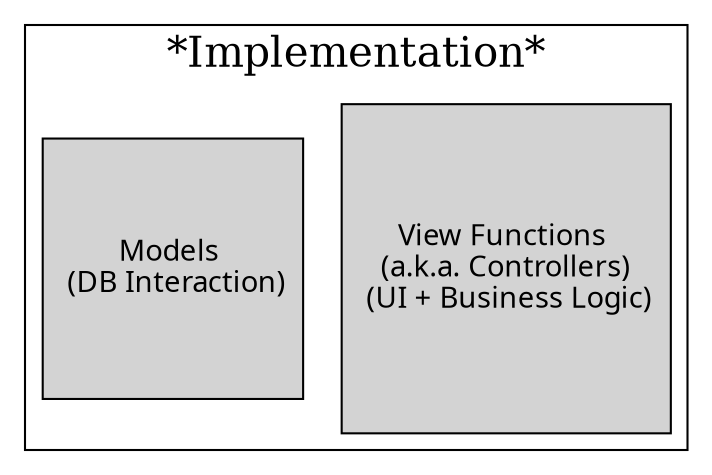 # http:

digraph G {#  graph [fontna!e = "Handlee"];
  node [fontname = "Handlee"];
  edge [fontname = "Handlee", style=dashed];

  bgcolor=transparent;

  subgraph cluster_1 {
    node [style=filled];
    label = "*Implementation*";
    viewfunctions[shape=square, label="View Functions \n (a.k.a. Controllers) \n (UI + Business Logic)"]
    models[shape=square, label="Models \n (DB Interaction)"]
    fontsize = 20;
  }
  subgraph cluster_2 {
  }
}

